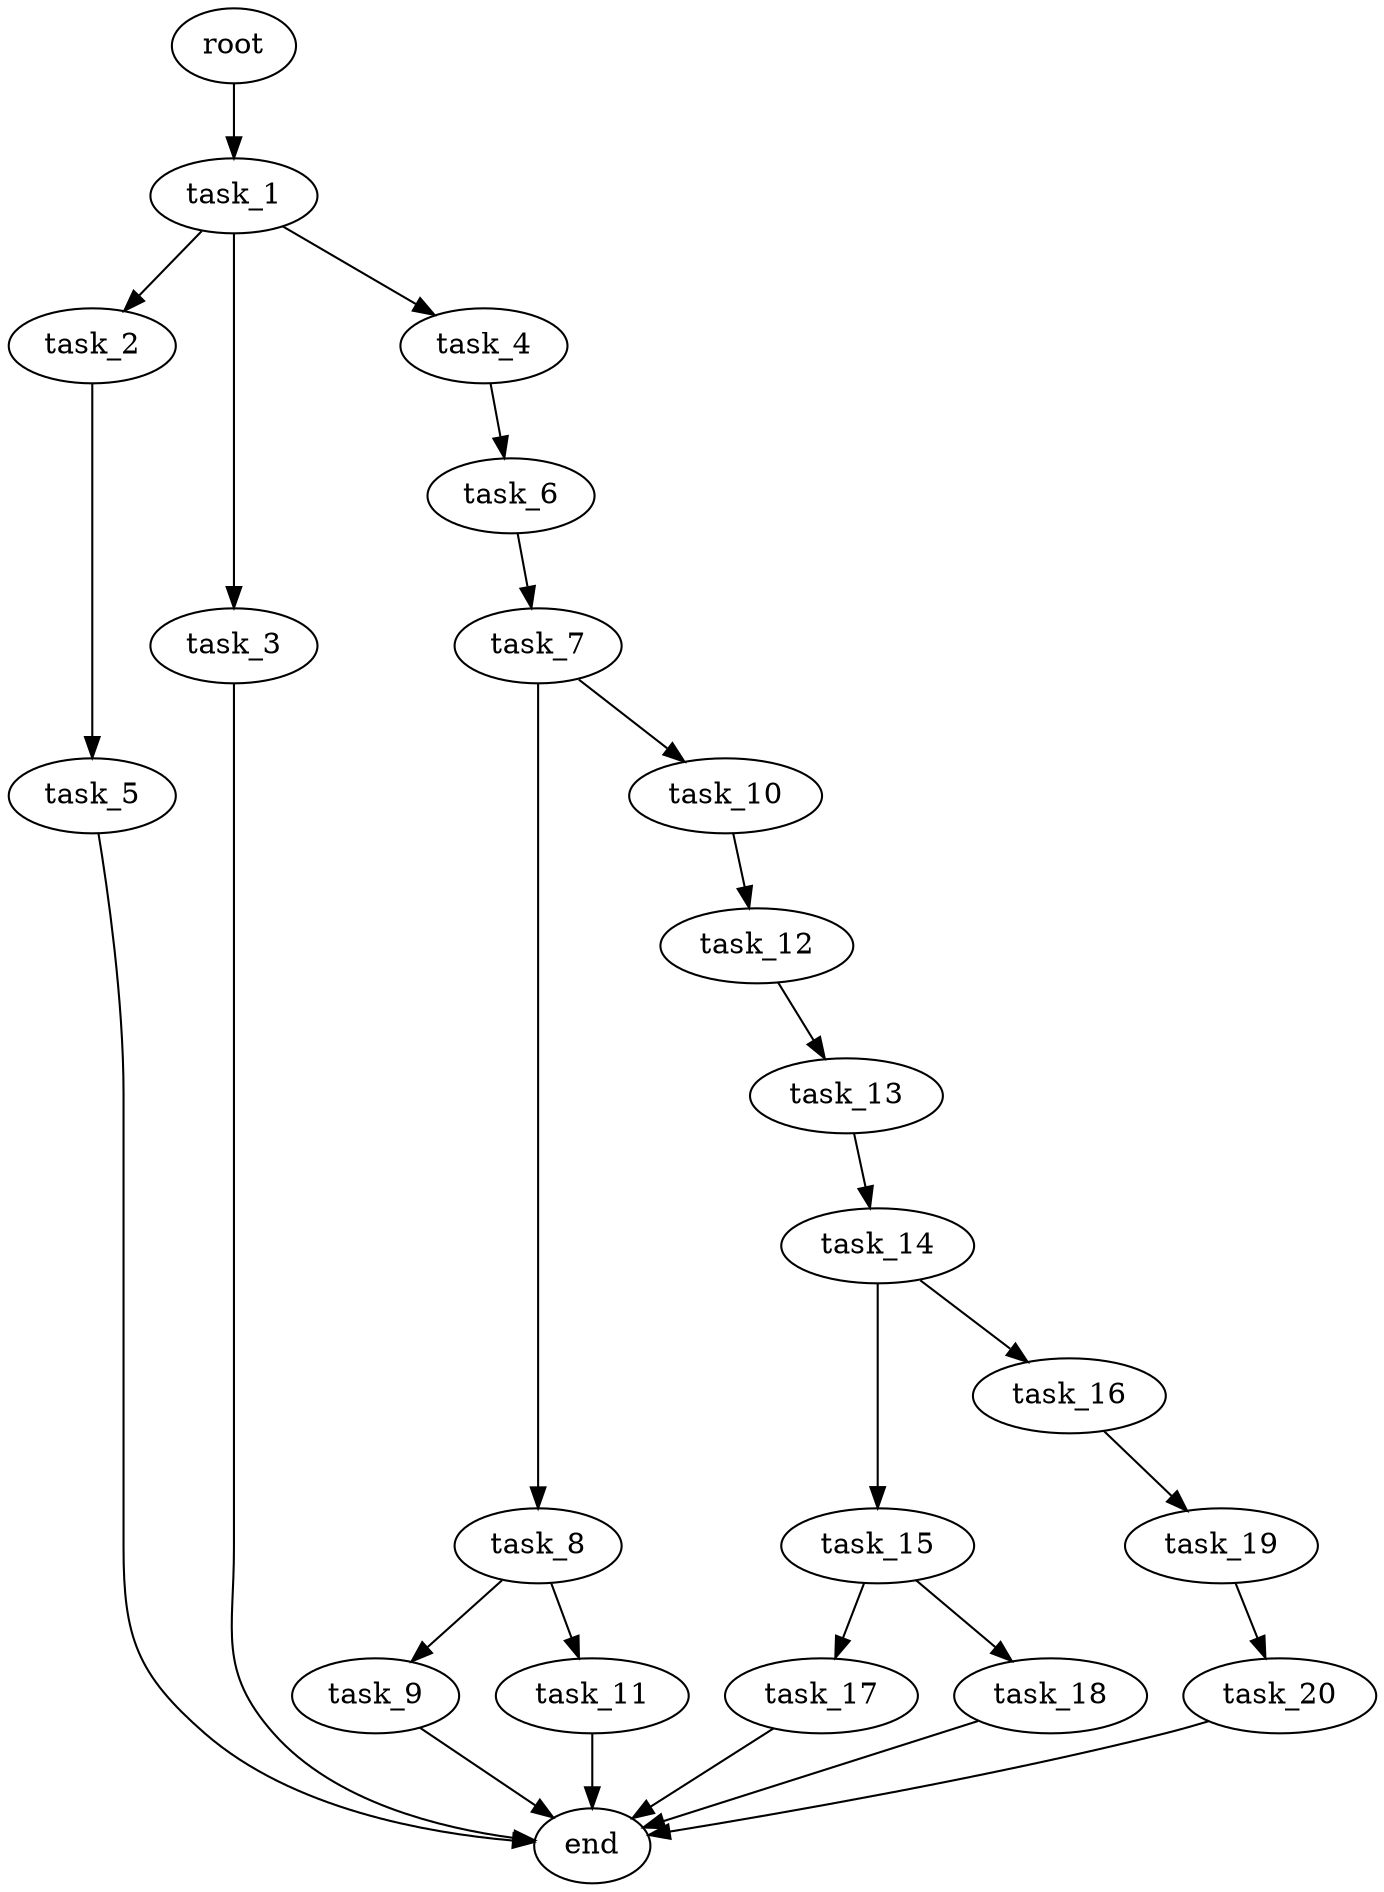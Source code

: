 digraph G {
  root [size="0.000000e+00"];
  task_1 [size="6.191042e+10"];
  task_2 [size="3.046675e+10"];
  task_3 [size="5.083869e+10"];
  task_4 [size="2.069306e+10"];
  task_5 [size="6.715072e+10"];
  task_6 [size="9.503601e+10"];
  task_7 [size="3.634061e+10"];
  task_8 [size="5.436979e+09"];
  task_9 [size="2.229958e+10"];
  task_10 [size="4.545145e+10"];
  task_11 [size="5.601948e+10"];
  task_12 [size="6.197960e+10"];
  task_13 [size="4.731864e+10"];
  task_14 [size="6.572015e+10"];
  task_15 [size="7.159419e+10"];
  task_16 [size="1.141120e+10"];
  task_17 [size="7.593440e+10"];
  task_18 [size="2.218249e+10"];
  task_19 [size="3.414230e+10"];
  task_20 [size="8.299009e+10"];
  end [size="0.000000e+00"];

  root -> task_1 [size="1.000000e-12"];
  task_1 -> task_2 [size="3.046675e+08"];
  task_1 -> task_3 [size="5.083869e+08"];
  task_1 -> task_4 [size="2.069306e+08"];
  task_2 -> task_5 [size="6.715072e+08"];
  task_3 -> end [size="1.000000e-12"];
  task_4 -> task_6 [size="9.503601e+08"];
  task_5 -> end [size="1.000000e-12"];
  task_6 -> task_7 [size="3.634061e+08"];
  task_7 -> task_8 [size="5.436979e+07"];
  task_7 -> task_10 [size="4.545145e+08"];
  task_8 -> task_9 [size="2.229958e+08"];
  task_8 -> task_11 [size="5.601948e+08"];
  task_9 -> end [size="1.000000e-12"];
  task_10 -> task_12 [size="6.197960e+08"];
  task_11 -> end [size="1.000000e-12"];
  task_12 -> task_13 [size="4.731864e+08"];
  task_13 -> task_14 [size="6.572015e+08"];
  task_14 -> task_15 [size="7.159419e+08"];
  task_14 -> task_16 [size="1.141120e+08"];
  task_15 -> task_17 [size="7.593440e+08"];
  task_15 -> task_18 [size="2.218249e+08"];
  task_16 -> task_19 [size="3.414230e+08"];
  task_17 -> end [size="1.000000e-12"];
  task_18 -> end [size="1.000000e-12"];
  task_19 -> task_20 [size="8.299009e+08"];
  task_20 -> end [size="1.000000e-12"];
}

